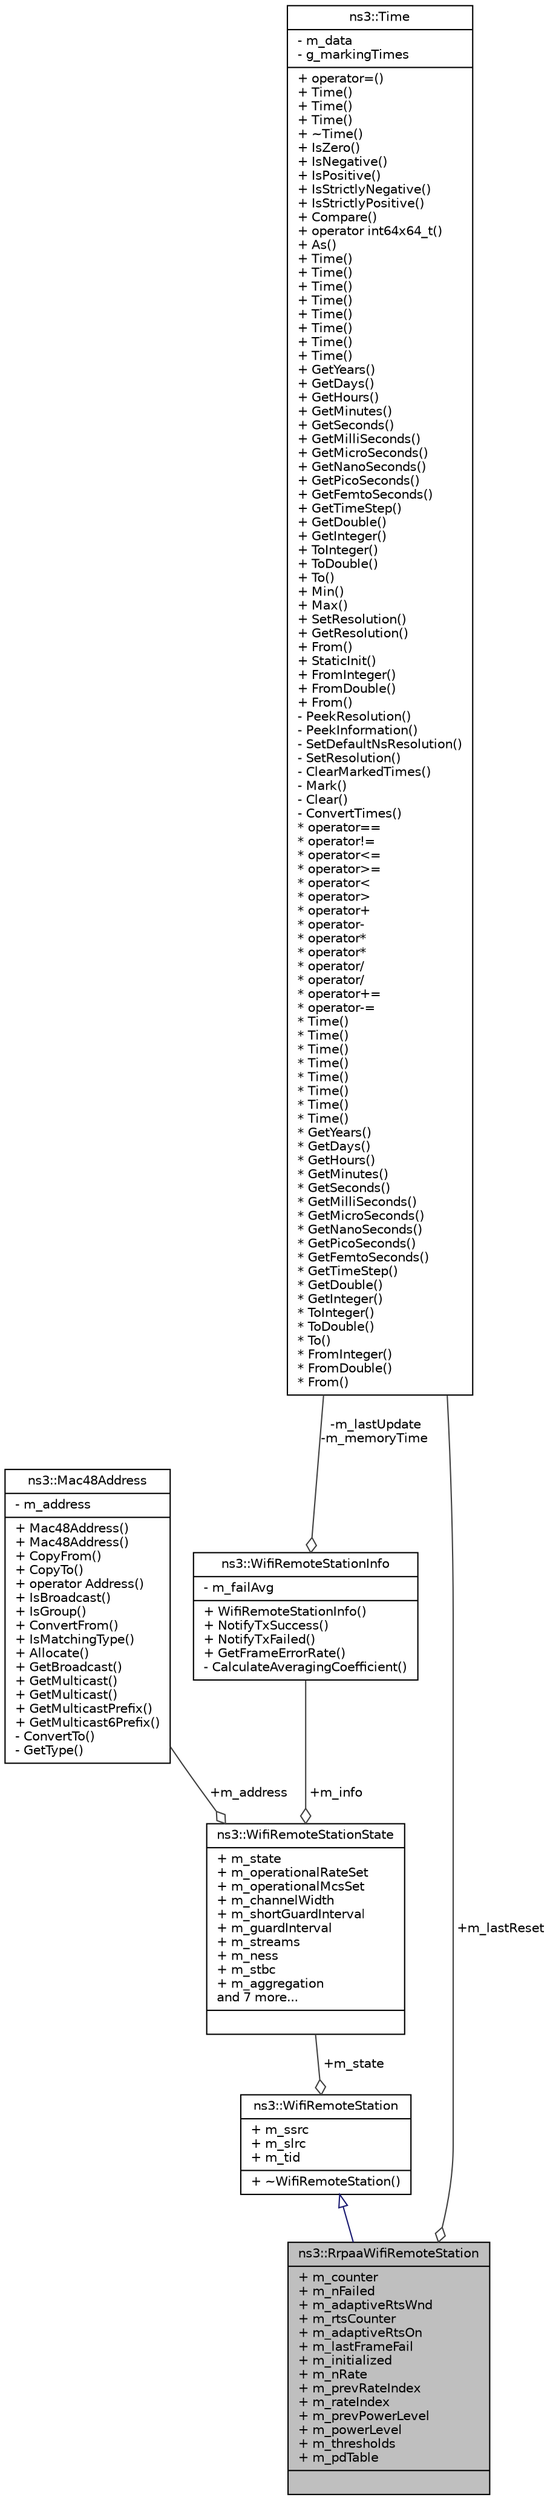 digraph "ns3::RrpaaWifiRemoteStation"
{
  edge [fontname="Helvetica",fontsize="10",labelfontname="Helvetica",labelfontsize="10"];
  node [fontname="Helvetica",fontsize="10",shape=record];
  Node1 [label="{ns3::RrpaaWifiRemoteStation\n|+ m_counter\l+ m_nFailed\l+ m_adaptiveRtsWnd\l+ m_rtsCounter\l+ m_adaptiveRtsOn\l+ m_lastFrameFail\l+ m_initialized\l+ m_nRate\l+ m_prevRateIndex\l+ m_rateIndex\l+ m_prevPowerLevel\l+ m_powerLevel\l+ m_thresholds\l+ m_pdTable\l|}",height=0.2,width=0.4,color="black", fillcolor="grey75", style="filled", fontcolor="black"];
  Node2 -> Node1 [dir="back",color="midnightblue",fontsize="10",style="solid",arrowtail="onormal"];
  Node2 [label="{ns3::WifiRemoteStation\n|+ m_ssrc\l+ m_slrc\l+ m_tid\l|+ ~WifiRemoteStation()\l}",height=0.2,width=0.4,color="black", fillcolor="white", style="filled",URL="$de/db6/structns3_1_1WifiRemoteStation.html",tooltip="hold per-remote-station state. "];
  Node3 -> Node2 [color="grey25",fontsize="10",style="solid",label=" +m_state" ,arrowhead="odiamond"];
  Node3 [label="{ns3::WifiRemoteStationState\n|+ m_state\l+ m_operationalRateSet\l+ m_operationalMcsSet\l+ m_channelWidth\l+ m_shortGuardInterval\l+ m_guardInterval\l+ m_streams\l+ m_ness\l+ m_stbc\l+ m_aggregation\land 7 more...\l|}",height=0.2,width=0.4,color="black", fillcolor="white", style="filled",URL="$d1/dc6/structns3_1_1WifiRemoteStationState.html"];
  Node4 -> Node3 [color="grey25",fontsize="10",style="solid",label=" +m_address" ,arrowhead="odiamond"];
  Node4 [label="{ns3::Mac48Address\n|- m_address\l|+ Mac48Address()\l+ Mac48Address()\l+ CopyFrom()\l+ CopyTo()\l+ operator Address()\l+ IsBroadcast()\l+ IsGroup()\l+ ConvertFrom()\l+ IsMatchingType()\l+ Allocate()\l+ GetBroadcast()\l+ GetMulticast()\l+ GetMulticast()\l+ GetMulticastPrefix()\l+ GetMulticast6Prefix()\l- ConvertTo()\l- GetType()\l}",height=0.2,width=0.4,color="black", fillcolor="white", style="filled",URL="$db/dee/classns3_1_1Mac48Address.html",tooltip="an EUI-48 address "];
  Node5 -> Node3 [color="grey25",fontsize="10",style="solid",label=" +m_info" ,arrowhead="odiamond"];
  Node5 [label="{ns3::WifiRemoteStationInfo\n|- m_failAvg\l|+ WifiRemoteStationInfo()\l+ NotifyTxSuccess()\l+ NotifyTxFailed()\l+ GetFrameErrorRate()\l- CalculateAveragingCoefficient()\l}",height=0.2,width=0.4,color="black", fillcolor="white", style="filled",URL="$df/de5/classns3_1_1WifiRemoteStationInfo.html",tooltip="Tid independent remote station statistics. "];
  Node6 -> Node5 [color="grey25",fontsize="10",style="solid",label=" -m_lastUpdate\n-m_memoryTime" ,arrowhead="odiamond"];
  Node6 [label="{ns3::Time\n|- m_data\l- g_markingTimes\l|+ operator=()\l+ Time()\l+ Time()\l+ Time()\l+ ~Time()\l+ IsZero()\l+ IsNegative()\l+ IsPositive()\l+ IsStrictlyNegative()\l+ IsStrictlyPositive()\l+ Compare()\l+ operator int64x64_t()\l+ As()\l+ Time()\l+ Time()\l+ Time()\l+ Time()\l+ Time()\l+ Time()\l+ Time()\l+ Time()\l+ GetYears()\l+ GetDays()\l+ GetHours()\l+ GetMinutes()\l+ GetSeconds()\l+ GetMilliSeconds()\l+ GetMicroSeconds()\l+ GetNanoSeconds()\l+ GetPicoSeconds()\l+ GetFemtoSeconds()\l+ GetTimeStep()\l+ GetDouble()\l+ GetInteger()\l+ ToInteger()\l+ ToDouble()\l+ To()\l+ Min()\l+ Max()\l+ SetResolution()\l+ GetResolution()\l+ From()\l+ StaticInit()\l+ FromInteger()\l+ FromDouble()\l+ From()\l- PeekResolution()\l- PeekInformation()\l- SetDefaultNsResolution()\l- SetResolution()\l- ClearMarkedTimes()\l- Mark()\l- Clear()\l- ConvertTimes()\l* operator==\l* operator!=\l* operator\<=\l* operator\>=\l* operator\<\l* operator\>\l* operator+\l* operator-\l* operator*\l* operator*\l* operator/\l* operator/\l* operator+=\l* operator-=\l* Time()\l* Time()\l* Time()\l* Time()\l* Time()\l* Time()\l* Time()\l* Time()\l* GetYears()\l* GetDays()\l* GetHours()\l* GetMinutes()\l* GetSeconds()\l* GetMilliSeconds()\l* GetMicroSeconds()\l* GetNanoSeconds()\l* GetPicoSeconds()\l* GetFemtoSeconds()\l* GetTimeStep()\l* GetDouble()\l* GetInteger()\l* ToInteger()\l* ToDouble()\l* To()\l* FromInteger()\l* FromDouble()\l* From()\l}",height=0.2,width=0.4,color="black", fillcolor="white", style="filled",URL="$dc/d04/classns3_1_1Time.html",tooltip="Simulation virtual time values and global simulation resolution. "];
  Node6 -> Node1 [color="grey25",fontsize="10",style="solid",label=" +m_lastReset" ,arrowhead="odiamond"];
}
